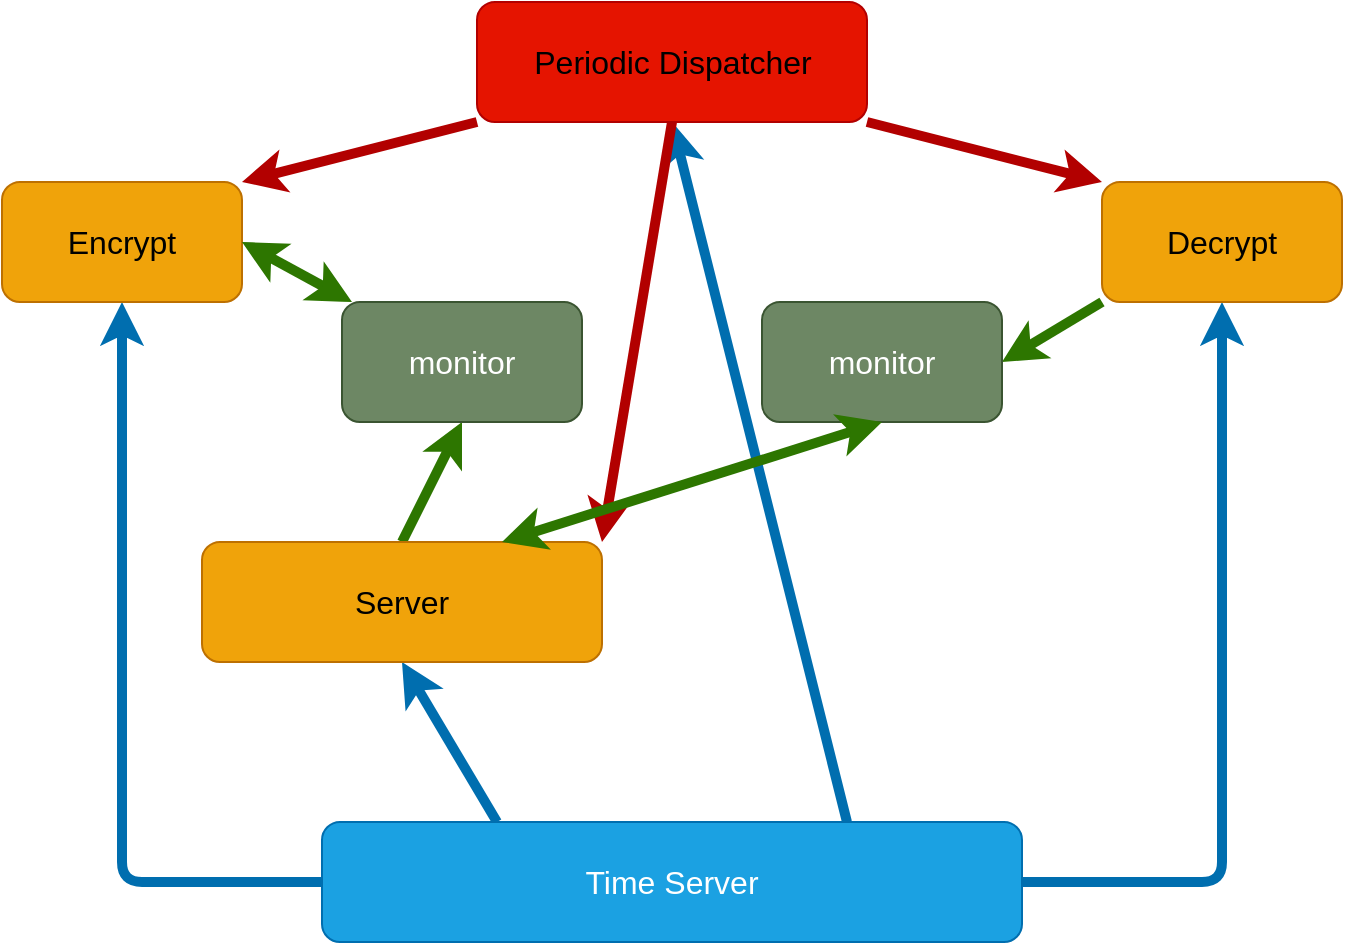 <mxfile>
    <diagram id="zrw3Qm_dVd5Ozi2h2lEB" name="Page-1">
        <mxGraphModel dx="1127" dy="779" grid="1" gridSize="10" guides="1" tooltips="1" connect="1" arrows="1" fold="1" page="1" pageScale="1" pageWidth="850" pageHeight="1100" math="0" shadow="0">
            <root>
                <mxCell id="0"/>
                <mxCell id="1" parent="0"/>
                <mxCell id="11" style="edgeStyle=none;html=1;exitX=0;exitY=0.5;exitDx=0;exitDy=0;fontSize=16;fillColor=#1ba1e2;strokeColor=#006EAF;strokeWidth=5;" parent="1" source="3" target="6" edge="1">
                    <mxGeometry relative="1" as="geometry">
                        <Array as="points">
                            <mxPoint x="170" y="755"/>
                        </Array>
                    </mxGeometry>
                </mxCell>
                <mxCell id="12" style="edgeStyle=none;html=1;exitX=1;exitY=0.5;exitDx=0;exitDy=0;entryX=0.5;entryY=1;entryDx=0;entryDy=0;strokeWidth=5;fontSize=16;fillColor=#1ba1e2;strokeColor=#006EAF;" parent="1" source="3" target="7" edge="1">
                    <mxGeometry relative="1" as="geometry">
                        <Array as="points">
                            <mxPoint x="720" y="755"/>
                        </Array>
                    </mxGeometry>
                </mxCell>
                <mxCell id="13" style="edgeStyle=none;html=1;exitX=0.25;exitY=0;exitDx=0;exitDy=0;strokeWidth=5;fontSize=16;fillColor=#1ba1e2;strokeColor=#006EAF;entryX=0.5;entryY=1;entryDx=0;entryDy=0;" parent="1" source="3" target="5" edge="1">
                    <mxGeometry relative="1" as="geometry">
                        <mxPoint x="260" y="645" as="targetPoint"/>
                        <Array as="points"/>
                    </mxGeometry>
                </mxCell>
                <mxCell id="15" style="edgeStyle=none;html=1;exitX=0.75;exitY=0;exitDx=0;exitDy=0;entryX=0.5;entryY=1;entryDx=0;entryDy=0;strokeWidth=5;fontSize=16;fillColor=#1ba1e2;strokeColor=#006EAF;" parent="1" source="3" target="4" edge="1">
                    <mxGeometry relative="1" as="geometry"/>
                </mxCell>
                <mxCell id="3" value="Time Server" style="rounded=1;whiteSpace=wrap;html=1;fontSize=16;fillColor=#1ba1e2;fontColor=#ffffff;strokeColor=#006EAF;" parent="1" vertex="1">
                    <mxGeometry x="270" y="725" width="350" height="60" as="geometry"/>
                </mxCell>
                <mxCell id="27" style="edgeStyle=none;html=1;exitX=0.5;exitY=1;exitDx=0;exitDy=0;entryX=1;entryY=0;entryDx=0;entryDy=0;strokeWidth=5;fontSize=16;fillColor=#e51400;strokeColor=#B20000;" parent="1" source="4" target="5" edge="1">
                    <mxGeometry relative="1" as="geometry"/>
                </mxCell>
                <mxCell id="28" style="edgeStyle=none;html=1;exitX=0;exitY=1;exitDx=0;exitDy=0;entryX=1;entryY=0;entryDx=0;entryDy=0;strokeWidth=5;fontSize=16;fontColor=#000000;fillColor=#e51400;strokeColor=#B20000;" parent="1" source="4" target="6" edge="1">
                    <mxGeometry relative="1" as="geometry"/>
                </mxCell>
                <mxCell id="29" style="edgeStyle=none;html=1;exitX=1;exitY=1;exitDx=0;exitDy=0;entryX=0;entryY=0;entryDx=0;entryDy=0;strokeWidth=5;fontSize=16;fontColor=#000000;fillColor=#e51400;strokeColor=#B20000;" parent="1" source="4" target="7" edge="1">
                    <mxGeometry relative="1" as="geometry"/>
                </mxCell>
                <mxCell id="4" value="&lt;font color=&quot;#000000&quot;&gt;Periodic Dispatcher&lt;/font&gt;" style="rounded=1;whiteSpace=wrap;html=1;fontSize=16;fillColor=#e51400;fontColor=#ffffff;strokeColor=#B20000;" parent="1" vertex="1">
                    <mxGeometry x="347.5" y="315" width="195" height="60" as="geometry"/>
                </mxCell>
                <mxCell id="26" style="edgeStyle=none;html=1;exitX=0.5;exitY=0;exitDx=0;exitDy=0;entryX=0.5;entryY=1;entryDx=0;entryDy=0;strokeWidth=5;fontSize=16;fillColor=#60a917;strokeColor=#2D7600;" parent="1" source="5" target="16" edge="1">
                    <mxGeometry relative="1" as="geometry"/>
                </mxCell>
                <mxCell id="5" value="Server" style="rounded=1;whiteSpace=wrap;html=1;fontSize=16;fillColor=#f0a30a;fontColor=#000000;strokeColor=#BD7000;" parent="1" vertex="1">
                    <mxGeometry x="210" y="585" width="200" height="60" as="geometry"/>
                </mxCell>
                <mxCell id="6" value="Encrypt" style="rounded=1;whiteSpace=wrap;html=1;fontSize=16;fillColor=#f0a30a;fontColor=#000000;strokeColor=#BD7000;" parent="1" vertex="1">
                    <mxGeometry x="110" y="405" width="120" height="60" as="geometry"/>
                </mxCell>
                <mxCell id="25" style="edgeStyle=none;html=1;exitX=0;exitY=1;exitDx=0;exitDy=0;entryX=1;entryY=0.5;entryDx=0;entryDy=0;strokeWidth=5;fontSize=16;fillColor=#60a917;strokeColor=#2D7600;" parent="1" source="7" target="17" edge="1">
                    <mxGeometry relative="1" as="geometry"/>
                </mxCell>
                <mxCell id="7" value="Decrypt" style="rounded=1;whiteSpace=wrap;html=1;fontSize=16;fillColor=#f0a30a;fontColor=#000000;strokeColor=#BD7000;" parent="1" vertex="1">
                    <mxGeometry x="660" y="405" width="120" height="60" as="geometry"/>
                </mxCell>
                <mxCell id="16" value="monitor" style="rounded=1;whiteSpace=wrap;html=1;fontSize=16;fillColor=#6d8764;fontColor=#ffffff;strokeColor=#3A5431;" parent="1" vertex="1">
                    <mxGeometry x="280" y="465" width="120" height="60" as="geometry"/>
                </mxCell>
                <mxCell id="17" value="monitor" style="rounded=1;whiteSpace=wrap;html=1;fontSize=16;fillColor=#6d8764;fontColor=#ffffff;strokeColor=#3A5431;" parent="1" vertex="1">
                    <mxGeometry x="490" y="465" width="120" height="60" as="geometry"/>
                </mxCell>
                <mxCell id="21" value="" style="endArrow=classic;startArrow=classic;html=1;strokeWidth=5;fontSize=16;exitX=1;exitY=0.5;exitDx=0;exitDy=0;fillColor=#60a917;strokeColor=#2D7600;" parent="1" source="6" target="16" edge="1">
                    <mxGeometry width="50" height="50" relative="1" as="geometry">
                        <mxPoint x="260" y="435" as="sourcePoint"/>
                        <mxPoint x="310" y="385" as="targetPoint"/>
                    </mxGeometry>
                </mxCell>
                <mxCell id="22" value="" style="endArrow=classic;startArrow=classic;html=1;strokeWidth=5;fontSize=16;entryX=0.75;entryY=0;entryDx=0;entryDy=0;exitX=0.5;exitY=1;exitDx=0;exitDy=0;fillColor=#60a917;strokeColor=#2D7600;" parent="1" source="17" target="5" edge="1">
                    <mxGeometry width="50" height="50" relative="1" as="geometry">
                        <mxPoint x="590" y="455" as="sourcePoint"/>
                        <mxPoint x="660" y="475" as="targetPoint"/>
                    </mxGeometry>
                </mxCell>
            </root>
        </mxGraphModel>
    </diagram>
</mxfile>